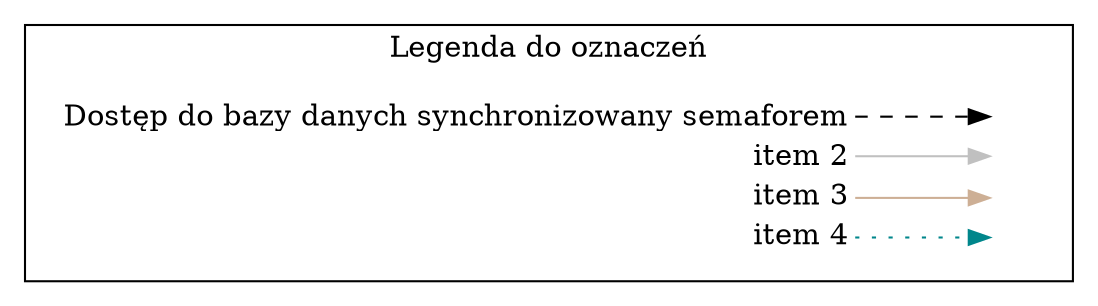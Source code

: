 digraph {
  rankdir=LR
  node [shape=plaintext]
  subgraph cluster_01 {
    label = "Legenda do oznaczeń";
    key [label=<<table border="0" cellpadding="2" cellspacing="0" cellborder="0">
      <tr><td align="right" port="i1">Dostęp do bazy danych synchronizowany semaforem</td></tr>
      <tr><td align="right" port="i2">item 2</td></tr>
      <tr><td align="right" port="i3">item 3</td></tr>
      <tr><td align="right" port="i4">item 4</td></tr>
      </table>>]
    key2 [label=<<table border="0" cellpadding="2" cellspacing="0" cellborder="0">
      <tr><td port="i1">&nbsp;</td></tr>
      <tr><td port="i2">&nbsp;</td></tr>
      <tr><td port="i3">&nbsp;</td></tr>
      <tr><td port="i4">&nbsp;</td></tr>
      </table>>]
    key:i1:e -> key2:i1:w [style=dashed]
    key:i2:e -> key2:i2:w [color=gray]
    key:i3:e -> key2:i3:w [color=peachpuff3]
    key:i4:e -> key2:i4:w [color=turquoise4, style=dotted]
  }
}
